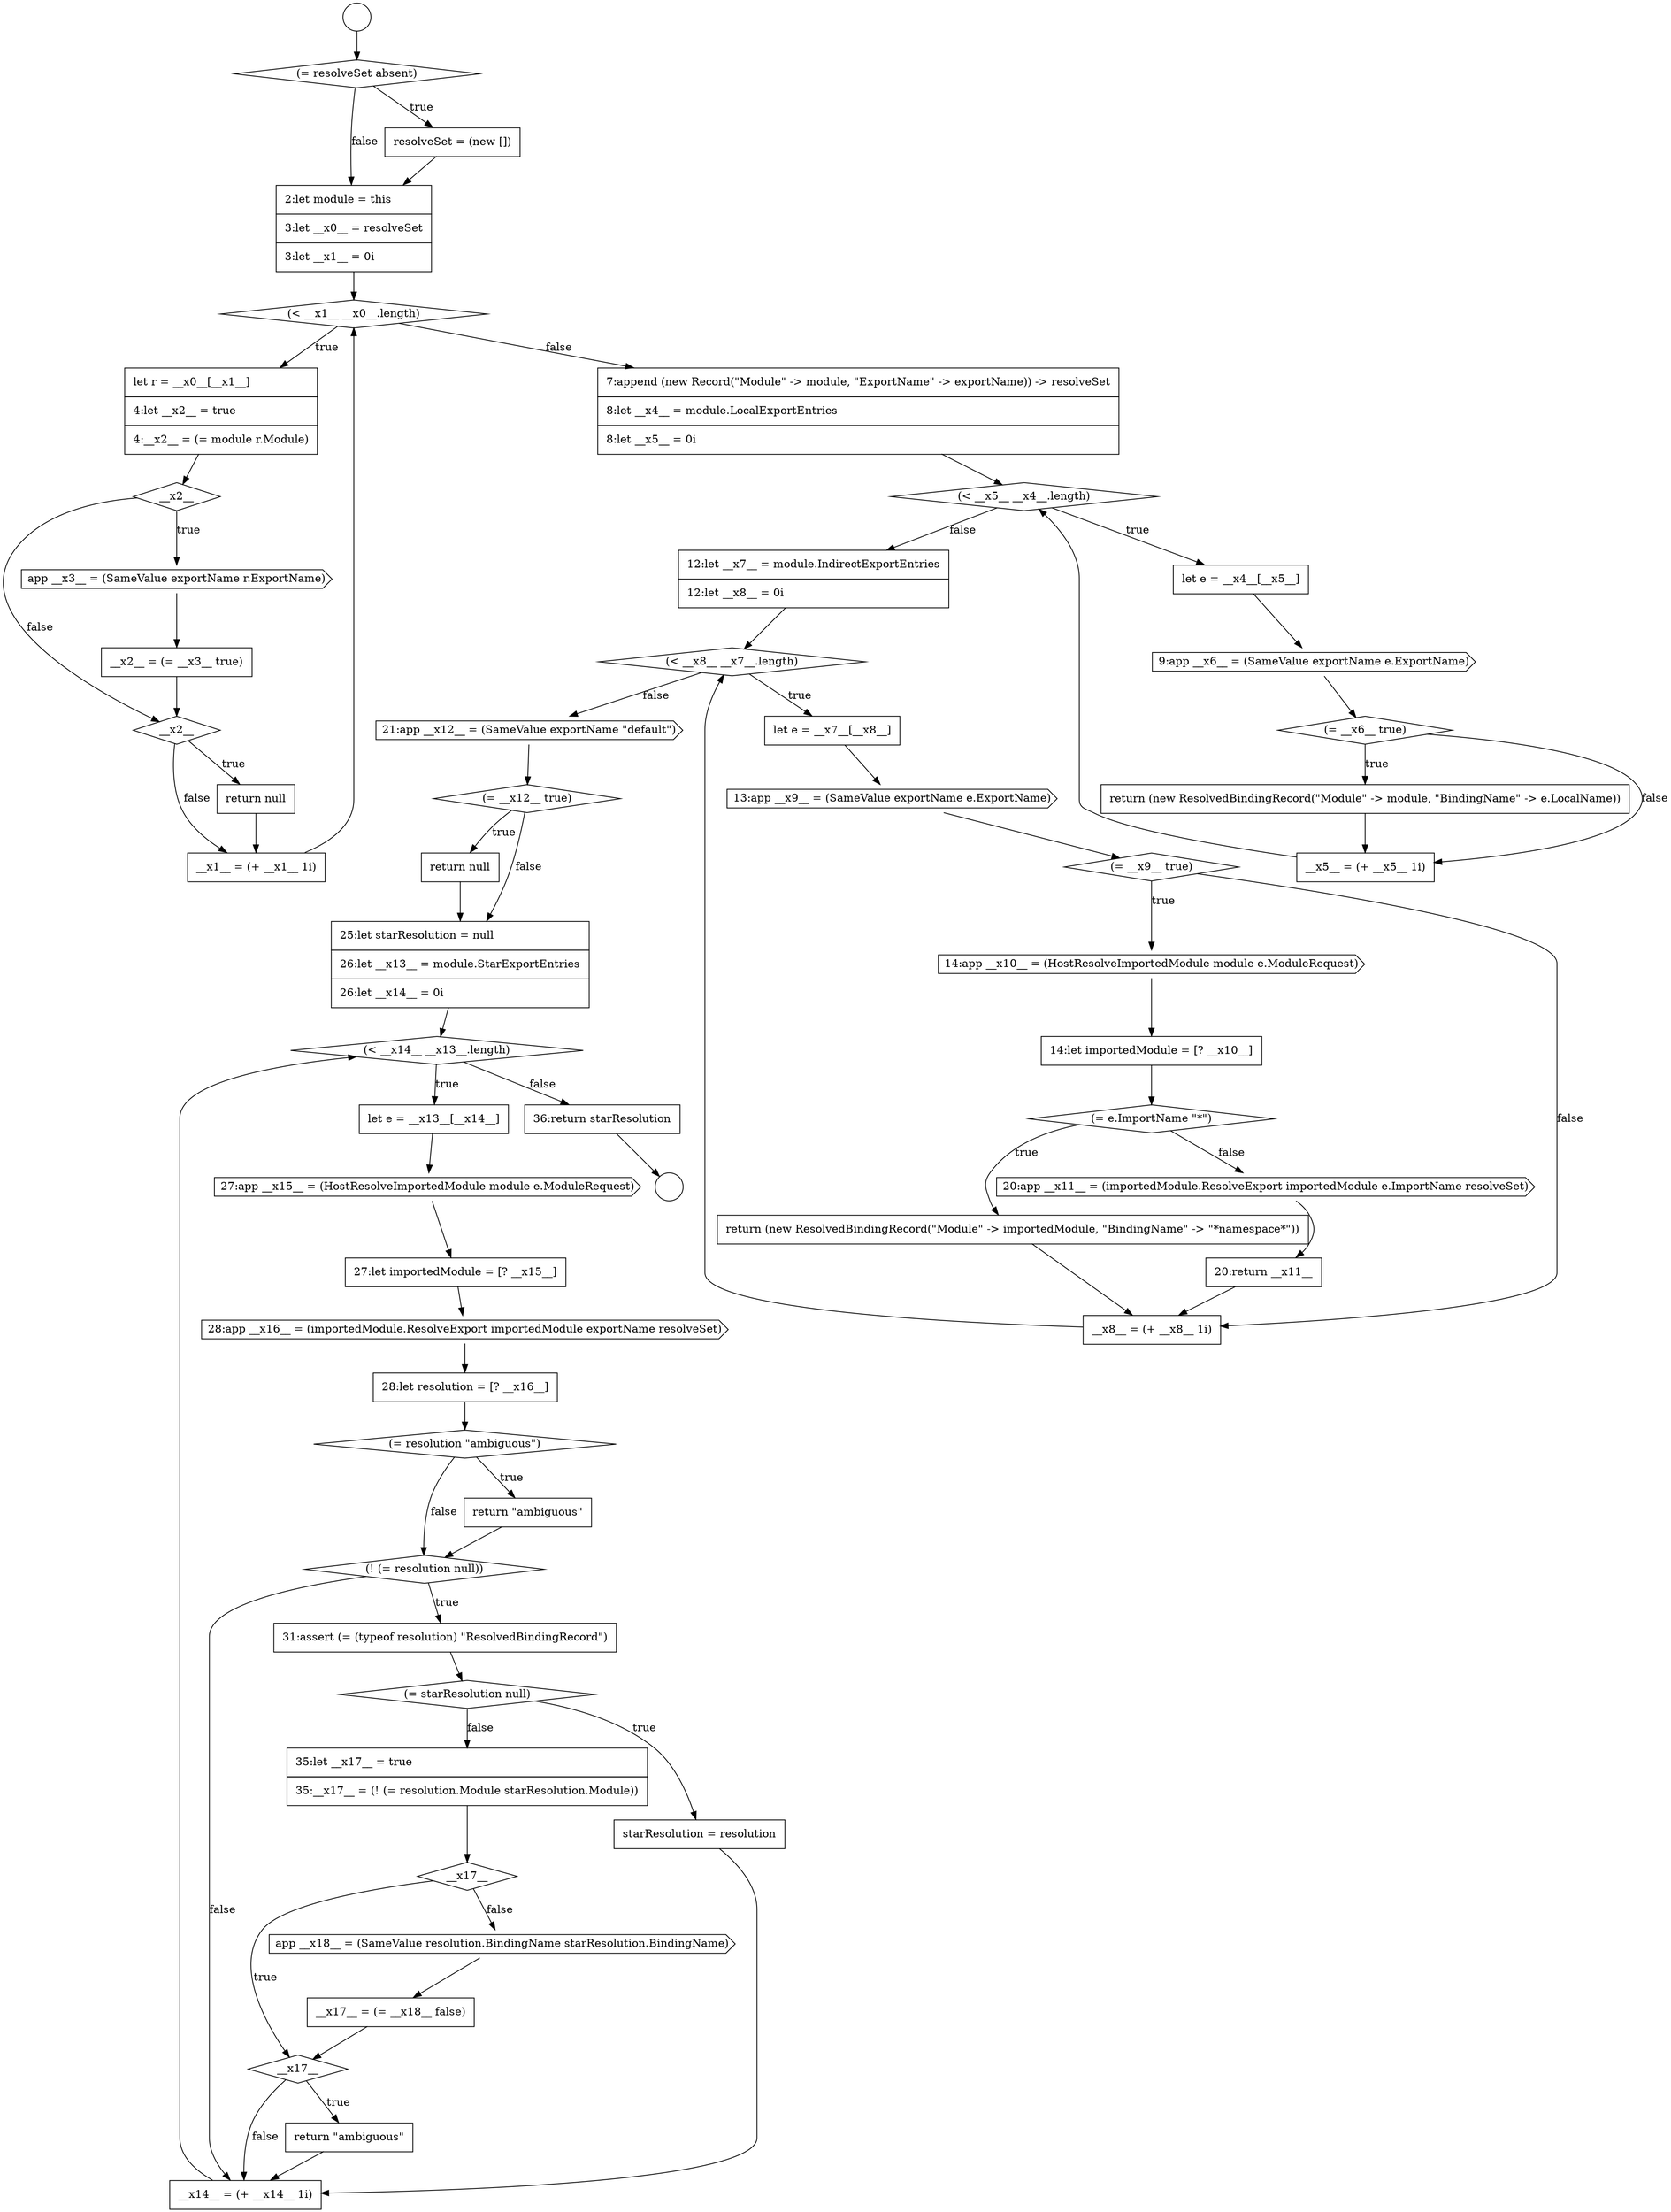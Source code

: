 digraph {
  node0 [shape=circle label=" " color="black" fillcolor="white" style=filled]
  node5 [shape=diamond, label=<<font color="black">(&lt; __x1__ __x0__.length)</font>> color="black" fillcolor="white" style=filled]
  node10 [shape=diamond, label=<<font color="black">__x2__</font>> color="black" fillcolor="white" style=filled]
  node1 [shape=circle label=" " color="black" fillcolor="white" style=filled]
  node6 [shape=none, margin=0, label=<<font color="black">
    <table border="0" cellborder="1" cellspacing="0" cellpadding="10">
      <tr><td align="left">let r = __x0__[__x1__]</td></tr>
      <tr><td align="left">4:let __x2__ = true</td></tr>
      <tr><td align="left">4:__x2__ = (= module r.Module)</td></tr>
    </table>
  </font>> color="black" fillcolor="white" style=filled]
  node2 [shape=diamond, label=<<font color="black">(= resolveSet absent)</font>> color="black" fillcolor="white" style=filled]
  node8 [shape=cds, label=<<font color="black">app __x3__ = (SameValue exportName r.ExportName)</font>> color="black" fillcolor="white" style=filled]
  node4 [shape=none, margin=0, label=<<font color="black">
    <table border="0" cellborder="1" cellspacing="0" cellpadding="10">
      <tr><td align="left">2:let module = this</td></tr>
      <tr><td align="left">3:let __x0__ = resolveSet</td></tr>
      <tr><td align="left">3:let __x1__ = 0i</td></tr>
    </table>
  </font>> color="black" fillcolor="white" style=filled]
  node42 [shape=diamond, label=<<font color="black">(= resolution &quot;ambiguous&quot;)</font>> color="black" fillcolor="white" style=filled]
  node24 [shape=diamond, label=<<font color="black">(= __x9__ true)</font>> color="black" fillcolor="white" style=filled]
  node37 [shape=none, margin=0, label=<<font color="black">
    <table border="0" cellborder="1" cellspacing="0" cellpadding="10">
      <tr><td align="left">let e = __x13__[__x14__]</td></tr>
    </table>
  </font>> color="black" fillcolor="white" style=filled]
  node25 [shape=cds, label=<<font color="black">14:app __x10__ = (HostResolveImportedModule module e.ModuleRequest)</font>> color="black" fillcolor="white" style=filled]
  node52 [shape=diamond, label=<<font color="black">__x17__</font>> color="black" fillcolor="white" style=filled]
  node14 [shape=diamond, label=<<font color="black">(&lt; __x5__ __x4__.length)</font>> color="black" fillcolor="white" style=filled]
  node20 [shape=none, margin=0, label=<<font color="black">
    <table border="0" cellborder="1" cellspacing="0" cellpadding="10">
      <tr><td align="left">12:let __x7__ = module.IndirectExportEntries</td></tr>
      <tr><td align="left">12:let __x8__ = 0i</td></tr>
    </table>
  </font>> color="black" fillcolor="white" style=filled]
  node46 [shape=diamond, label=<<font color="black">(= starResolution null)</font>> color="black" fillcolor="white" style=filled]
  node29 [shape=cds, label=<<font color="black">20:app __x11__ = (importedModule.ResolveExport importedModule e.ImportName resolveSet)</font>> color="black" fillcolor="white" style=filled]
  node21 [shape=diamond, label=<<font color="black">(&lt; __x8__ __x7__.length)</font>> color="black" fillcolor="white" style=filled]
  node33 [shape=diamond, label=<<font color="black">(= __x12__ true)</font>> color="black" fillcolor="white" style=filled]
  node28 [shape=none, margin=0, label=<<font color="black">
    <table border="0" cellborder="1" cellspacing="0" cellpadding="10">
      <tr><td align="left">return (new ResolvedBindingRecord(&quot;Module&quot; -&gt; importedModule, &quot;BindingName&quot; -&gt; &quot;*namespace*&quot;))</td></tr>
    </table>
  </font>> color="black" fillcolor="white" style=filled]
  node38 [shape=cds, label=<<font color="black">27:app __x15__ = (HostResolveImportedModule module e.ModuleRequest)</font>> color="black" fillcolor="white" style=filled]
  node9 [shape=none, margin=0, label=<<font color="black">
    <table border="0" cellborder="1" cellspacing="0" cellpadding="10">
      <tr><td align="left">__x2__ = (= __x3__ true)</td></tr>
    </table>
  </font>> color="black" fillcolor="white" style=filled]
  node53 [shape=none, margin=0, label=<<font color="black">
    <table border="0" cellborder="1" cellspacing="0" cellpadding="10">
      <tr><td align="left">return &quot;ambiguous&quot;</td></tr>
    </table>
  </font>> color="black" fillcolor="white" style=filled]
  node13 [shape=none, margin=0, label=<<font color="black">
    <table border="0" cellborder="1" cellspacing="0" cellpadding="10">
      <tr><td align="left">7:append (new Record(&quot;Module&quot; -&gt; module, &quot;ExportName&quot; -&gt; exportName)) -&gt; resolveSet</td></tr>
      <tr><td align="left">8:let __x4__ = module.LocalExportEntries</td></tr>
      <tr><td align="left">8:let __x5__ = 0i</td></tr>
    </table>
  </font>> color="black" fillcolor="white" style=filled]
  node41 [shape=none, margin=0, label=<<font color="black">
    <table border="0" cellborder="1" cellspacing="0" cellpadding="10">
      <tr><td align="left">28:let resolution = [? __x16__]</td></tr>
    </table>
  </font>> color="black" fillcolor="white" style=filled]
  node45 [shape=none, margin=0, label=<<font color="black">
    <table border="0" cellborder="1" cellspacing="0" cellpadding="10">
      <tr><td align="left">31:assert (= (typeof resolution) &quot;ResolvedBindingRecord&quot;)</td></tr>
    </table>
  </font>> color="black" fillcolor="white" style=filled]
  node17 [shape=diamond, label=<<font color="black">(= __x6__ true)</font>> color="black" fillcolor="white" style=filled]
  node32 [shape=cds, label=<<font color="black">21:app __x12__ = (SameValue exportName &quot;default&quot;)</font>> color="black" fillcolor="white" style=filled]
  node34 [shape=none, margin=0, label=<<font color="black">
    <table border="0" cellborder="1" cellspacing="0" cellpadding="10">
      <tr><td align="left">return null</td></tr>
    </table>
  </font>> color="black" fillcolor="white" style=filled]
  node22 [shape=none, margin=0, label=<<font color="black">
    <table border="0" cellborder="1" cellspacing="0" cellpadding="10">
      <tr><td align="left">let e = __x7__[__x8__]</td></tr>
    </table>
  </font>> color="black" fillcolor="white" style=filled]
  node44 [shape=diamond, label=<<font color="black">(! (= resolution null))</font>> color="black" fillcolor="white" style=filled]
  node27 [shape=diamond, label=<<font color="black">(= e.ImportName &quot;*&quot;)</font>> color="black" fillcolor="white" style=filled]
  node12 [shape=none, margin=0, label=<<font color="black">
    <table border="0" cellborder="1" cellspacing="0" cellpadding="10">
      <tr><td align="left">__x1__ = (+ __x1__ 1i)</td></tr>
    </table>
  </font>> color="black" fillcolor="white" style=filled]
  node54 [shape=none, margin=0, label=<<font color="black">
    <table border="0" cellborder="1" cellspacing="0" cellpadding="10">
      <tr><td align="left">__x14__ = (+ __x14__ 1i)</td></tr>
    </table>
  </font>> color="black" fillcolor="white" style=filled]
  node49 [shape=diamond, label=<<font color="black">__x17__</font>> color="black" fillcolor="white" style=filled]
  node7 [shape=diamond, label=<<font color="black">__x2__</font>> color="black" fillcolor="white" style=filled]
  node39 [shape=none, margin=0, label=<<font color="black">
    <table border="0" cellborder="1" cellspacing="0" cellpadding="10">
      <tr><td align="left">27:let importedModule = [? __x15__]</td></tr>
    </table>
  </font>> color="black" fillcolor="white" style=filled]
  node3 [shape=none, margin=0, label=<<font color="black">
    <table border="0" cellborder="1" cellspacing="0" cellpadding="10">
      <tr><td align="left">resolveSet = (new [])</td></tr>
    </table>
  </font>> color="black" fillcolor="white" style=filled]
  node35 [shape=none, margin=0, label=<<font color="black">
    <table border="0" cellborder="1" cellspacing="0" cellpadding="10">
      <tr><td align="left">25:let starResolution = null</td></tr>
      <tr><td align="left">26:let __x13__ = module.StarExportEntries</td></tr>
      <tr><td align="left">26:let __x14__ = 0i</td></tr>
    </table>
  </font>> color="black" fillcolor="white" style=filled]
  node48 [shape=none, margin=0, label=<<font color="black">
    <table border="0" cellborder="1" cellspacing="0" cellpadding="10">
      <tr><td align="left">35:let __x17__ = true</td></tr>
      <tr><td align="left">35:__x17__ = (! (= resolution.Module starResolution.Module))</td></tr>
    </table>
  </font>> color="black" fillcolor="white" style=filled]
  node18 [shape=none, margin=0, label=<<font color="black">
    <table border="0" cellborder="1" cellspacing="0" cellpadding="10">
      <tr><td align="left">return (new ResolvedBindingRecord(&quot;Module&quot; -&gt; module, &quot;BindingName&quot; -&gt; e.LocalName))</td></tr>
    </table>
  </font>> color="black" fillcolor="white" style=filled]
  node50 [shape=cds, label=<<font color="black">app __x18__ = (SameValue resolution.BindingName starResolution.BindingName)</font>> color="black" fillcolor="white" style=filled]
  node16 [shape=cds, label=<<font color="black">9:app __x6__ = (SameValue exportName e.ExportName)</font>> color="black" fillcolor="white" style=filled]
  node31 [shape=none, margin=0, label=<<font color="black">
    <table border="0" cellborder="1" cellspacing="0" cellpadding="10">
      <tr><td align="left">__x8__ = (+ __x8__ 1i)</td></tr>
    </table>
  </font>> color="black" fillcolor="white" style=filled]
  node11 [shape=none, margin=0, label=<<font color="black">
    <table border="0" cellborder="1" cellspacing="0" cellpadding="10">
      <tr><td align="left">return null</td></tr>
    </table>
  </font>> color="black" fillcolor="white" style=filled]
  node43 [shape=none, margin=0, label=<<font color="black">
    <table border="0" cellborder="1" cellspacing="0" cellpadding="10">
      <tr><td align="left">return &quot;ambiguous&quot;</td></tr>
    </table>
  </font>> color="black" fillcolor="white" style=filled]
  node40 [shape=cds, label=<<font color="black">28:app __x16__ = (importedModule.ResolveExport importedModule exportName resolveSet)</font>> color="black" fillcolor="white" style=filled]
  node26 [shape=none, margin=0, label=<<font color="black">
    <table border="0" cellborder="1" cellspacing="0" cellpadding="10">
      <tr><td align="left">14:let importedModule = [? __x10__]</td></tr>
    </table>
  </font>> color="black" fillcolor="white" style=filled]
  node55 [shape=none, margin=0, label=<<font color="black">
    <table border="0" cellborder="1" cellspacing="0" cellpadding="10">
      <tr><td align="left">36:return starResolution</td></tr>
    </table>
  </font>> color="black" fillcolor="white" style=filled]
  node23 [shape=cds, label=<<font color="black">13:app __x9__ = (SameValue exportName e.ExportName)</font>> color="black" fillcolor="white" style=filled]
  node36 [shape=diamond, label=<<font color="black">(&lt; __x14__ __x13__.length)</font>> color="black" fillcolor="white" style=filled]
  node30 [shape=none, margin=0, label=<<font color="black">
    <table border="0" cellborder="1" cellspacing="0" cellpadding="10">
      <tr><td align="left">20:return __x11__</td></tr>
    </table>
  </font>> color="black" fillcolor="white" style=filled]
  node51 [shape=none, margin=0, label=<<font color="black">
    <table border="0" cellborder="1" cellspacing="0" cellpadding="10">
      <tr><td align="left">__x17__ = (= __x18__ false)</td></tr>
    </table>
  </font>> color="black" fillcolor="white" style=filled]
  node19 [shape=none, margin=0, label=<<font color="black">
    <table border="0" cellborder="1" cellspacing="0" cellpadding="10">
      <tr><td align="left">__x5__ = (+ __x5__ 1i)</td></tr>
    </table>
  </font>> color="black" fillcolor="white" style=filled]
  node47 [shape=none, margin=0, label=<<font color="black">
    <table border="0" cellborder="1" cellspacing="0" cellpadding="10">
      <tr><td align="left">starResolution = resolution</td></tr>
    </table>
  </font>> color="black" fillcolor="white" style=filled]
  node15 [shape=none, margin=0, label=<<font color="black">
    <table border="0" cellborder="1" cellspacing="0" cellpadding="10">
      <tr><td align="left">let e = __x4__[__x5__]</td></tr>
    </table>
  </font>> color="black" fillcolor="white" style=filled]
  node29 -> node30 [ color="black"]
  node7 -> node8 [label=<<font color="black">true</font>> color="black"]
  node7 -> node10 [label=<<font color="black">false</font>> color="black"]
  node15 -> node16 [ color="black"]
  node33 -> node34 [label=<<font color="black">true</font>> color="black"]
  node33 -> node35 [label=<<font color="black">false</font>> color="black"]
  node37 -> node38 [ color="black"]
  node20 -> node21 [ color="black"]
  node16 -> node17 [ color="black"]
  node19 -> node14 [ color="black"]
  node53 -> node54 [ color="black"]
  node3 -> node4 [ color="black"]
  node24 -> node25 [label=<<font color="black">true</font>> color="black"]
  node24 -> node31 [label=<<font color="black">false</font>> color="black"]
  node39 -> node40 [ color="black"]
  node34 -> node35 [ color="black"]
  node18 -> node19 [ color="black"]
  node55 -> node1 [ color="black"]
  node10 -> node11 [label=<<font color="black">true</font>> color="black"]
  node10 -> node12 [label=<<font color="black">false</font>> color="black"]
  node11 -> node12 [ color="black"]
  node52 -> node53 [label=<<font color="black">true</font>> color="black"]
  node52 -> node54 [label=<<font color="black">false</font>> color="black"]
  node13 -> node14 [ color="black"]
  node35 -> node36 [ color="black"]
  node46 -> node47 [label=<<font color="black">true</font>> color="black"]
  node46 -> node48 [label=<<font color="black">false</font>> color="black"]
  node45 -> node46 [ color="black"]
  node0 -> node2 [ color="black"]
  node36 -> node37 [label=<<font color="black">true</font>> color="black"]
  node36 -> node55 [label=<<font color="black">false</font>> color="black"]
  node2 -> node3 [label=<<font color="black">true</font>> color="black"]
  node2 -> node4 [label=<<font color="black">false</font>> color="black"]
  node22 -> node23 [ color="black"]
  node6 -> node7 [ color="black"]
  node43 -> node44 [ color="black"]
  node9 -> node10 [ color="black"]
  node21 -> node22 [label=<<font color="black">true</font>> color="black"]
  node21 -> node32 [label=<<font color="black">false</font>> color="black"]
  node23 -> node24 [ color="black"]
  node40 -> node41 [ color="black"]
  node30 -> node31 [ color="black"]
  node5 -> node6 [label=<<font color="black">true</font>> color="black"]
  node5 -> node13 [label=<<font color="black">false</font>> color="black"]
  node14 -> node15 [label=<<font color="black">true</font>> color="black"]
  node14 -> node20 [label=<<font color="black">false</font>> color="black"]
  node26 -> node27 [ color="black"]
  node27 -> node28 [label=<<font color="black">true</font>> color="black"]
  node27 -> node29 [label=<<font color="black">false</font>> color="black"]
  node12 -> node5 [ color="black"]
  node42 -> node43 [label=<<font color="black">true</font>> color="black"]
  node42 -> node44 [label=<<font color="black">false</font>> color="black"]
  node54 -> node36 [ color="black"]
  node50 -> node51 [ color="black"]
  node4 -> node5 [ color="black"]
  node51 -> node52 [ color="black"]
  node25 -> node26 [ color="black"]
  node8 -> node9 [ color="black"]
  node31 -> node21 [ color="black"]
  node44 -> node45 [label=<<font color="black">true</font>> color="black"]
  node44 -> node54 [label=<<font color="black">false</font>> color="black"]
  node48 -> node49 [ color="black"]
  node47 -> node54 [ color="black"]
  node38 -> node39 [ color="black"]
  node49 -> node52 [label=<<font color="black">true</font>> color="black"]
  node49 -> node50 [label=<<font color="black">false</font>> color="black"]
  node32 -> node33 [ color="black"]
  node28 -> node31 [ color="black"]
  node17 -> node18 [label=<<font color="black">true</font>> color="black"]
  node17 -> node19 [label=<<font color="black">false</font>> color="black"]
  node41 -> node42 [ color="black"]
}

